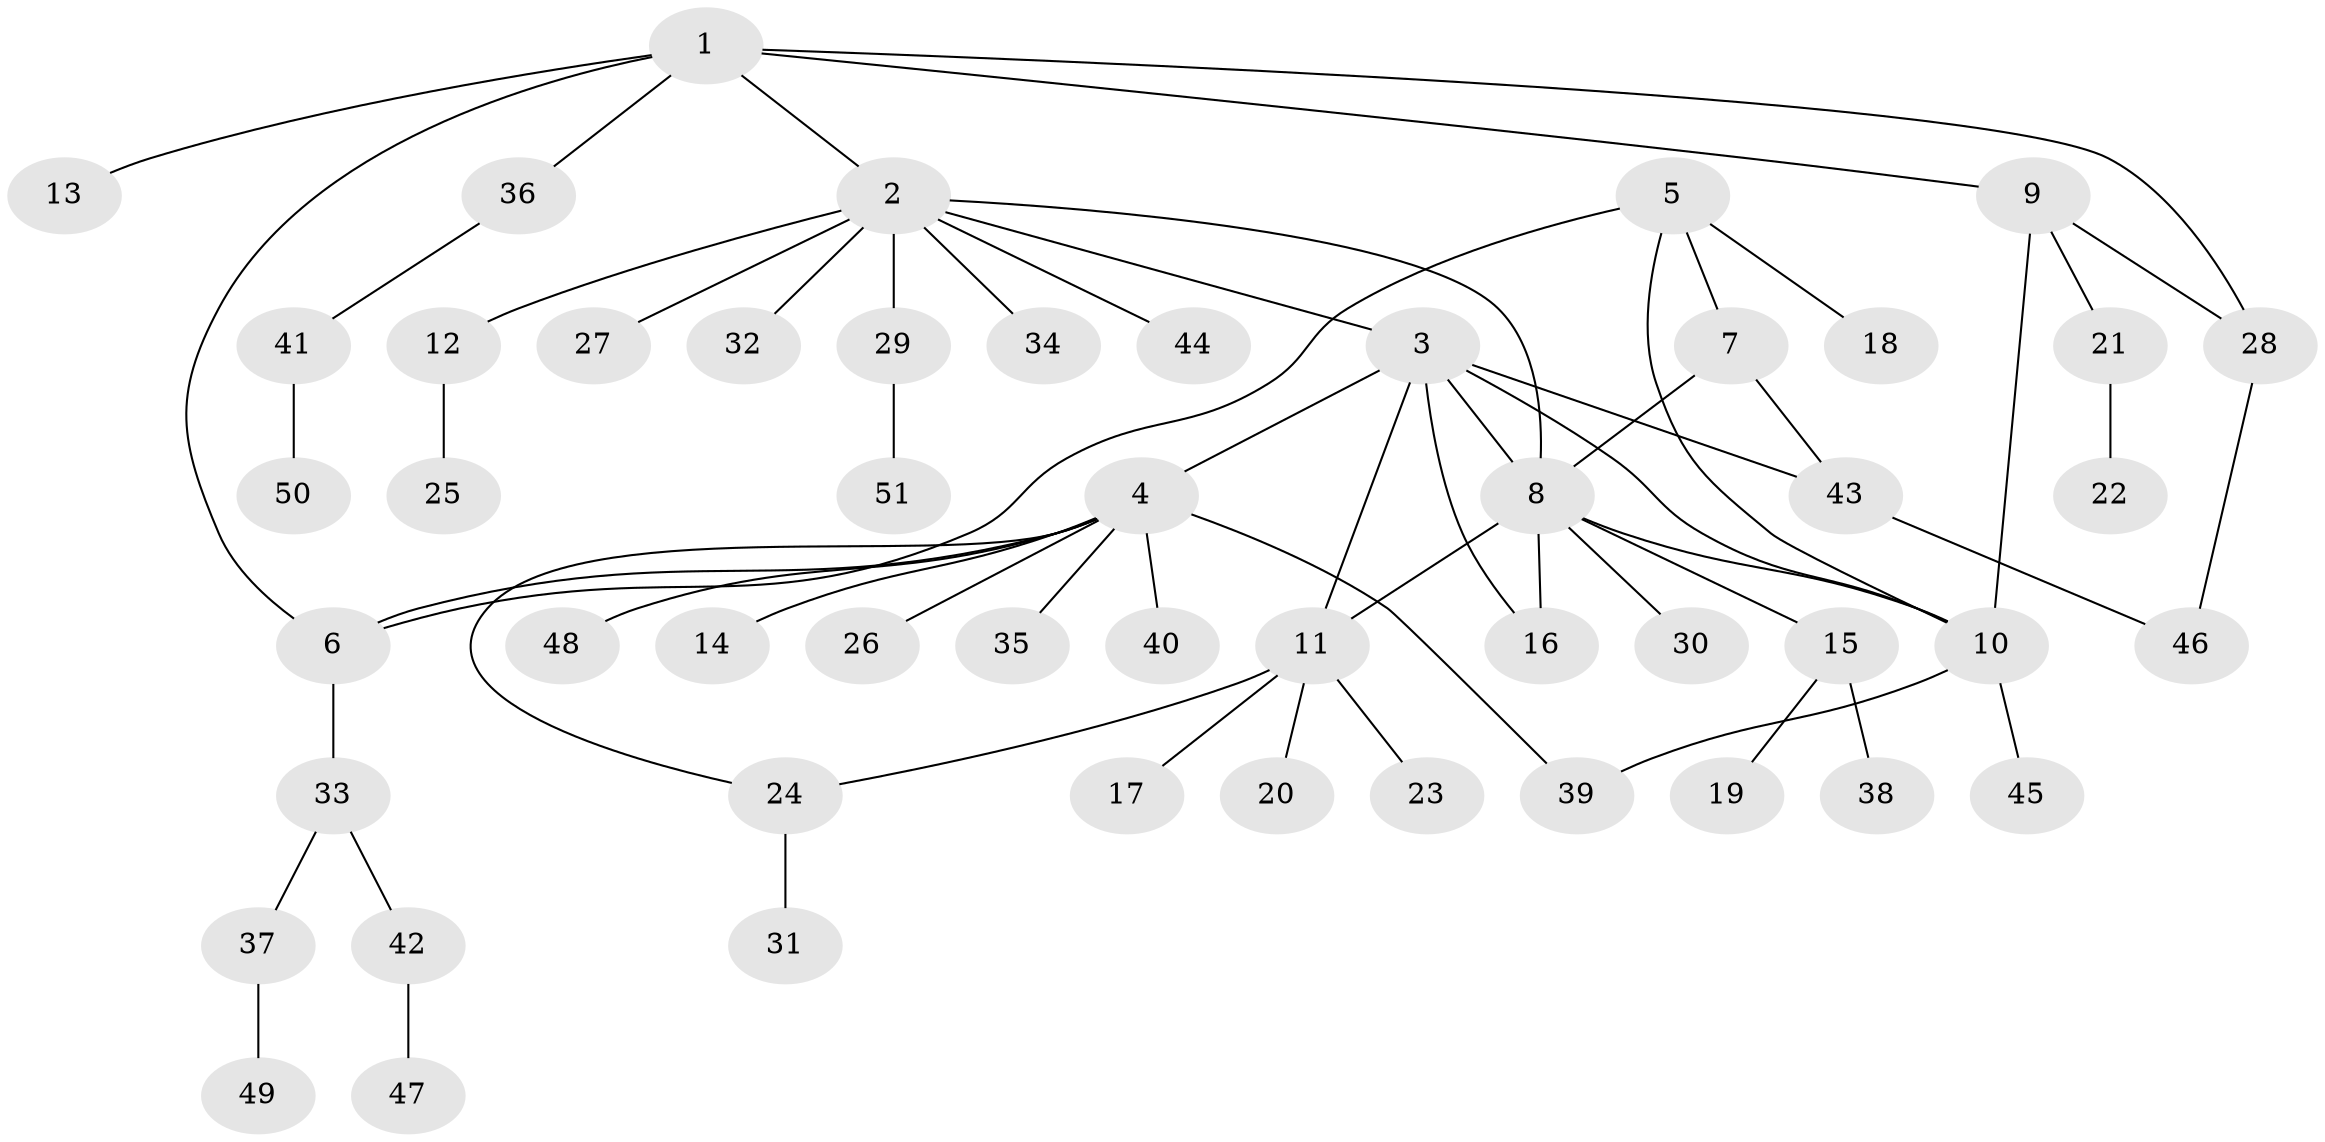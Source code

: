 // coarse degree distribution, {4: 0.16, 10: 0.04, 5: 0.12, 8: 0.04, 3: 0.04, 2: 0.04, 1: 0.56}
// Generated by graph-tools (version 1.1) at 2025/19/03/04/25 18:19:51]
// undirected, 51 vertices, 63 edges
graph export_dot {
graph [start="1"]
  node [color=gray90,style=filled];
  1;
  2;
  3;
  4;
  5;
  6;
  7;
  8;
  9;
  10;
  11;
  12;
  13;
  14;
  15;
  16;
  17;
  18;
  19;
  20;
  21;
  22;
  23;
  24;
  25;
  26;
  27;
  28;
  29;
  30;
  31;
  32;
  33;
  34;
  35;
  36;
  37;
  38;
  39;
  40;
  41;
  42;
  43;
  44;
  45;
  46;
  47;
  48;
  49;
  50;
  51;
  1 -- 2;
  1 -- 6;
  1 -- 9;
  1 -- 13;
  1 -- 28;
  1 -- 36;
  2 -- 3;
  2 -- 8;
  2 -- 12;
  2 -- 27;
  2 -- 29;
  2 -- 32;
  2 -- 34;
  2 -- 44;
  3 -- 4;
  3 -- 8;
  3 -- 10;
  3 -- 11;
  3 -- 16;
  3 -- 43;
  4 -- 6;
  4 -- 14;
  4 -- 24;
  4 -- 26;
  4 -- 35;
  4 -- 39;
  4 -- 40;
  4 -- 48;
  5 -- 6;
  5 -- 7;
  5 -- 10;
  5 -- 18;
  6 -- 33;
  7 -- 8;
  7 -- 43;
  8 -- 10;
  8 -- 11;
  8 -- 15;
  8 -- 16;
  8 -- 30;
  9 -- 10;
  9 -- 21;
  9 -- 28;
  10 -- 39;
  10 -- 45;
  11 -- 17;
  11 -- 20;
  11 -- 23;
  11 -- 24;
  12 -- 25;
  15 -- 19;
  15 -- 38;
  21 -- 22;
  24 -- 31;
  28 -- 46;
  29 -- 51;
  33 -- 37;
  33 -- 42;
  36 -- 41;
  37 -- 49;
  41 -- 50;
  42 -- 47;
  43 -- 46;
}
